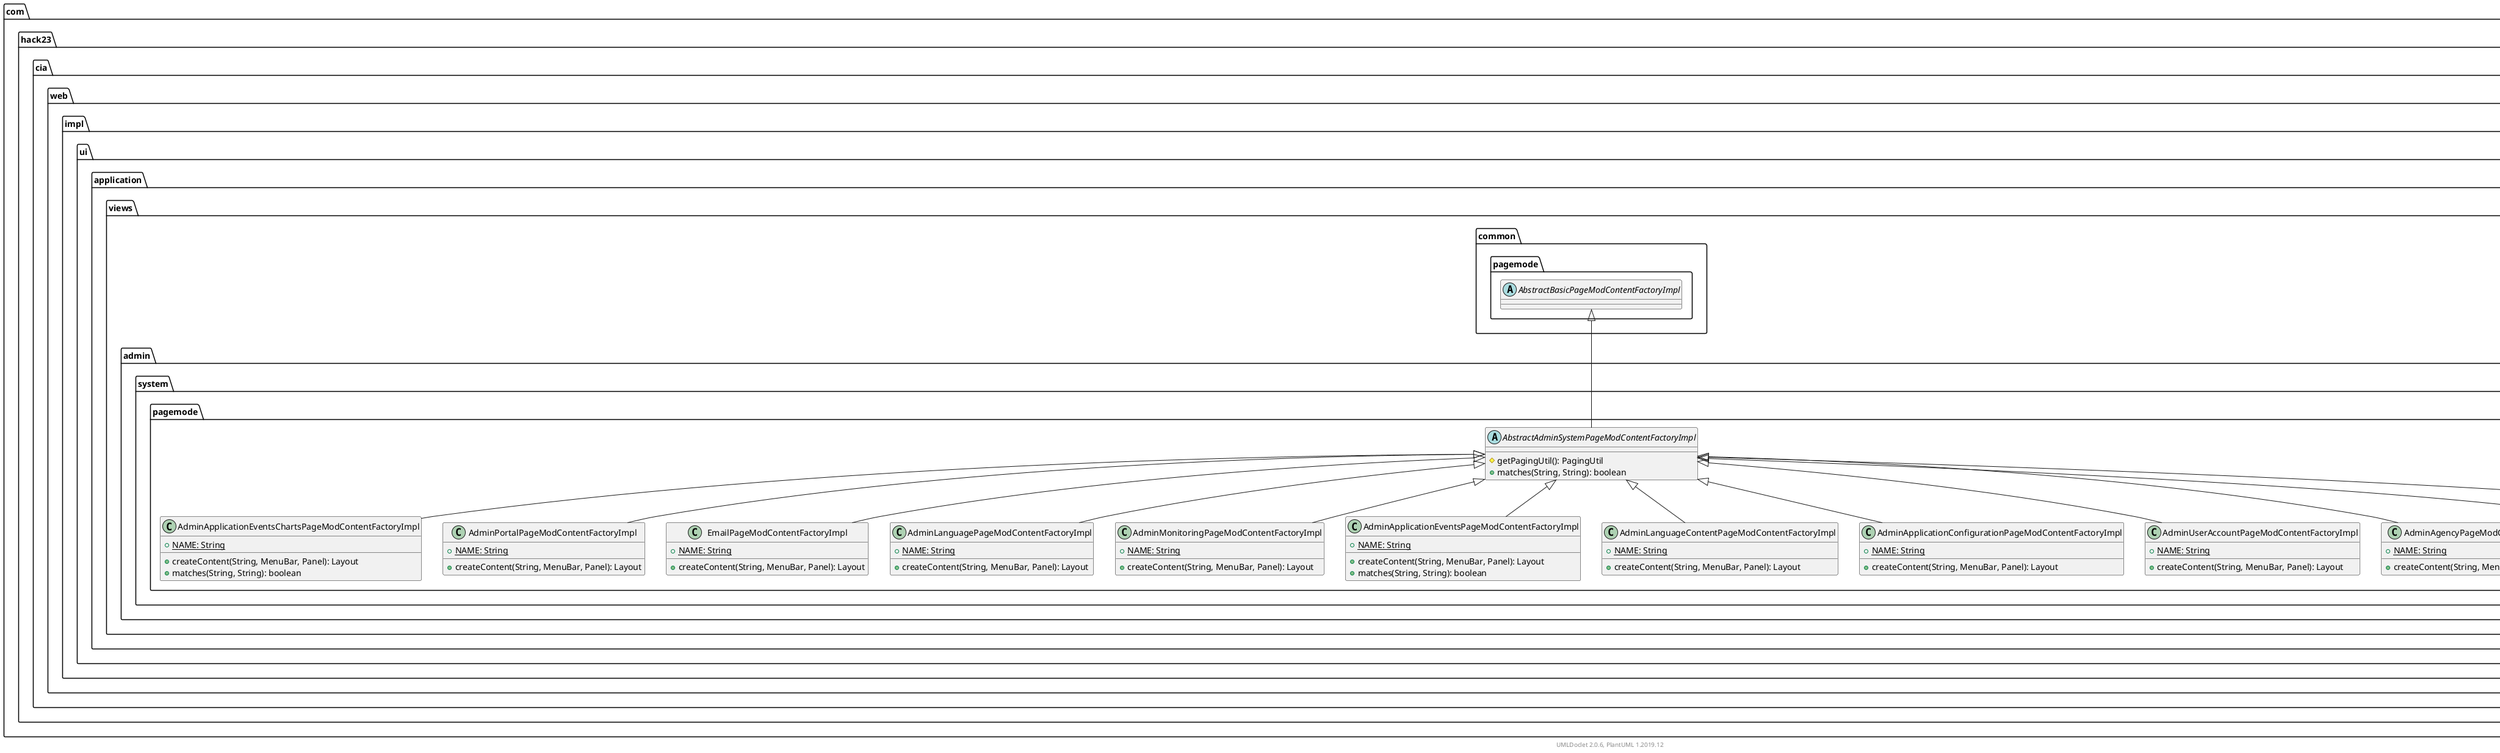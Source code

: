 @startuml
    namespace com.hack23.cia.web.impl.ui.application.views.admin.system.pagemode {

        class AdminApplicationEventsChartsPageModContentFactoryImpl [[AdminApplicationEventsChartsPageModContentFactoryImpl.html]] {
            {static} +NAME: String
            +createContent(String, MenuBar, Panel): Layout
            +matches(String, String): boolean
        }

        class AdminPortalPageModContentFactoryImpl [[AdminPortalPageModContentFactoryImpl.html]] {
            {static} +NAME: String
            +createContent(String, MenuBar, Panel): Layout
        }

        abstract class AbstractAdminSystemPageModContentFactoryImpl [[AbstractAdminSystemPageModContentFactoryImpl.html]] {
            #getPagingUtil(): PagingUtil
            +matches(String, String): boolean
        }

        class EmailPageModContentFactoryImpl [[EmailPageModContentFactoryImpl.html]] {
            {static} +NAME: String
            +createContent(String, MenuBar, Panel): Layout
        }

        class AdminLanguagePageModContentFactoryImpl [[AdminLanguagePageModContentFactoryImpl.html]] {
            {static} +NAME: String
            +createContent(String, MenuBar, Panel): Layout
        }

        class AdminMonitoringPageModContentFactoryImpl [[AdminMonitoringPageModContentFactoryImpl.html]] {
            {static} +NAME: String
            +createContent(String, MenuBar, Panel): Layout
        }

        class AdminApplicationEventsPageModContentFactoryImpl [[AdminApplicationEventsPageModContentFactoryImpl.html]] {
            {static} +NAME: String
            +createContent(String, MenuBar, Panel): Layout
            +matches(String, String): boolean
        }

        class AdminLanguageContentPageModContentFactoryImpl [[AdminLanguageContentPageModContentFactoryImpl.html]] {
            {static} +NAME: String
            +createContent(String, MenuBar, Panel): Layout
        }

        class AdminApplicationConfigurationPageModContentFactoryImpl [[AdminApplicationConfigurationPageModContentFactoryImpl.html]] {
            {static} +NAME: String
            +createContent(String, MenuBar, Panel): Layout
        }

        class AdminUserAccountPageModContentFactoryImpl [[AdminUserAccountPageModContentFactoryImpl.html]] {
            {static} +NAME: String
            +createContent(String, MenuBar, Panel): Layout
        }

        class AdminAgencyPageModContentFactoryImpl [[AdminAgencyPageModContentFactoryImpl.html]] {
            {static} +NAME: String
            +createContent(String, MenuBar, Panel): Layout
        }

        class AdminCountryPageModContentFactoryImpl [[AdminCountryPageModContentFactoryImpl.html]] {
            {static} +NAME: String
            +createContent(String, MenuBar, Panel): Layout
        }

        class AdminApplicationSessionPageModContentFactoryImpl [[AdminApplicationSessionPageModContentFactoryImpl.html]] {
            {static} +NAME: String
            +createContent(String, MenuBar, Panel): Layout
        }

        AbstractAdminSystemPageModContentFactoryImpl <|-- AdminApplicationEventsChartsPageModContentFactoryImpl
        AbstractAdminSystemPageModContentFactoryImpl <|-- AdminPortalPageModContentFactoryImpl
        com.hack23.cia.web.impl.ui.application.views.common.pagemode.AbstractBasicPageModContentFactoryImpl <|-- AbstractAdminSystemPageModContentFactoryImpl
        AbstractAdminSystemPageModContentFactoryImpl <|-- EmailPageModContentFactoryImpl
        AbstractAdminSystemPageModContentFactoryImpl <|-- AdminLanguagePageModContentFactoryImpl
        AbstractAdminSystemPageModContentFactoryImpl <|-- AdminMonitoringPageModContentFactoryImpl
        AbstractAdminSystemPageModContentFactoryImpl <|-- AdminApplicationEventsPageModContentFactoryImpl
        AbstractAdminSystemPageModContentFactoryImpl <|-- AdminLanguageContentPageModContentFactoryImpl
        AbstractAdminSystemPageModContentFactoryImpl <|-- AdminApplicationConfigurationPageModContentFactoryImpl
        AbstractAdminSystemPageModContentFactoryImpl <|-- AdminUserAccountPageModContentFactoryImpl
        AbstractAdminSystemPageModContentFactoryImpl <|-- AdminAgencyPageModContentFactoryImpl
        AbstractAdminSystemPageModContentFactoryImpl <|-- AdminCountryPageModContentFactoryImpl
        AbstractAdminSystemPageModContentFactoryImpl <|-- AdminApplicationSessionPageModContentFactoryImpl
    }

    namespace com.hack23.cia.web.impl.ui.application.views.common.pagemode {
        abstract class AbstractBasicPageModContentFactoryImpl [[../../../common/pagemode/AbstractBasicPageModContentFactoryImpl.html]]
    }

    center footer UMLDoclet 2.0.6, PlantUML 1.2019.12
@enduml
